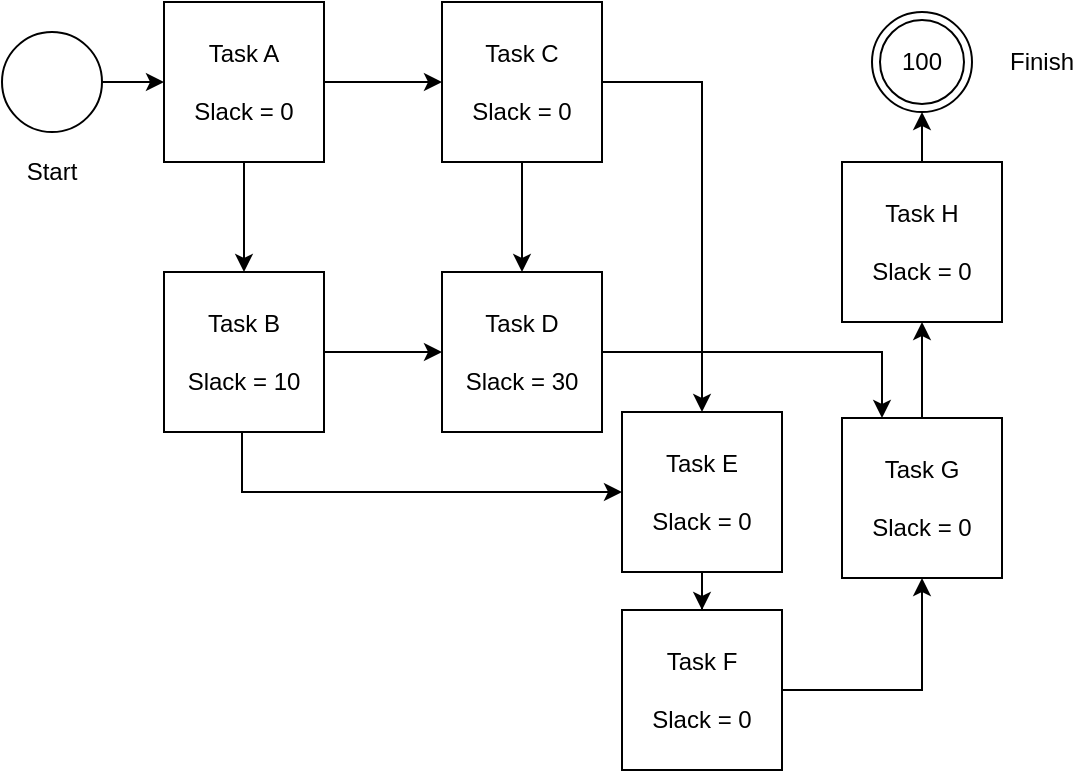 <mxfile version="12.9.14" type="device" pages="2"><diagram id="ynvbC3DxwVDtRA161B56" name="Page-1"><mxGraphModel dx="1038" dy="499" grid="1" gridSize="10" guides="1" tooltips="1" connect="1" arrows="1" fold="1" page="1" pageScale="1" pageWidth="850" pageHeight="1100" math="0" shadow="0"><root><mxCell id="0"/><mxCell id="1" parent="0"/><mxCell id="TMq6pO0GyTAz63PQ2_n5-13" style="edgeStyle=orthogonalEdgeStyle;rounded=0;orthogonalLoop=1;jettySize=auto;html=1;entryX=0;entryY=0.5;entryDx=0;entryDy=0;" parent="1" source="TMq6pO0GyTAz63PQ2_n5-2" target="TMq6pO0GyTAz63PQ2_n5-5" edge="1"><mxGeometry relative="1" as="geometry"/></mxCell><mxCell id="TMq6pO0GyTAz63PQ2_n5-2" value="" style="ellipse;whiteSpace=wrap;html=1;aspect=fixed;" parent="1" vertex="1"><mxGeometry x="100" y="30" width="50" height="50" as="geometry"/></mxCell><mxCell id="TMq6pO0GyTAz63PQ2_n5-3" value="100" style="ellipse;shape=doubleEllipse;whiteSpace=wrap;html=1;aspect=fixed;" parent="1" vertex="1"><mxGeometry x="535" y="20" width="50" height="50" as="geometry"/></mxCell><mxCell id="TMq6pO0GyTAz63PQ2_n5-14" style="edgeStyle=orthogonalEdgeStyle;rounded=0;orthogonalLoop=1;jettySize=auto;html=1;entryX=0.5;entryY=0;entryDx=0;entryDy=0;" parent="1" source="TMq6pO0GyTAz63PQ2_n5-5" target="TMq6pO0GyTAz63PQ2_n5-6" edge="1"><mxGeometry relative="1" as="geometry"/></mxCell><mxCell id="TMq6pO0GyTAz63PQ2_n5-15" style="edgeStyle=orthogonalEdgeStyle;rounded=0;orthogonalLoop=1;jettySize=auto;html=1;entryX=0;entryY=0.5;entryDx=0;entryDy=0;" parent="1" source="TMq6pO0GyTAz63PQ2_n5-5" target="TMq6pO0GyTAz63PQ2_n5-8" edge="1"><mxGeometry relative="1" as="geometry"/></mxCell><mxCell id="TMq6pO0GyTAz63PQ2_n5-5" value="Task A&lt;br&gt;&lt;br&gt;Slack = 0" style="whiteSpace=wrap;html=1;aspect=fixed;" parent="1" vertex="1"><mxGeometry x="181" y="15" width="80" height="80" as="geometry"/></mxCell><mxCell id="TMq6pO0GyTAz63PQ2_n5-17" style="edgeStyle=orthogonalEdgeStyle;rounded=0;orthogonalLoop=1;jettySize=auto;html=1;entryX=0;entryY=0.5;entryDx=0;entryDy=0;" parent="1" source="TMq6pO0GyTAz63PQ2_n5-6" target="TMq6pO0GyTAz63PQ2_n5-7" edge="1"><mxGeometry relative="1" as="geometry"/></mxCell><mxCell id="TMq6pO0GyTAz63PQ2_n5-19" style="edgeStyle=orthogonalEdgeStyle;rounded=0;orthogonalLoop=1;jettySize=auto;html=1;" parent="1" source="TMq6pO0GyTAz63PQ2_n5-6" target="TMq6pO0GyTAz63PQ2_n5-9" edge="1"><mxGeometry relative="1" as="geometry"><Array as="points"><mxPoint x="220" y="260"/></Array></mxGeometry></mxCell><mxCell id="TMq6pO0GyTAz63PQ2_n5-6" value="Task B&lt;br&gt;&lt;br&gt;Slack = 10" style="whiteSpace=wrap;html=1;aspect=fixed;" parent="1" vertex="1"><mxGeometry x="181" y="150" width="80" height="80" as="geometry"/></mxCell><mxCell id="TMq6pO0GyTAz63PQ2_n5-24" style="edgeStyle=orthogonalEdgeStyle;rounded=0;orthogonalLoop=1;jettySize=auto;html=1;entryX=0.25;entryY=0;entryDx=0;entryDy=0;" parent="1" source="TMq6pO0GyTAz63PQ2_n5-7" target="TMq6pO0GyTAz63PQ2_n5-12" edge="1"><mxGeometry relative="1" as="geometry"/></mxCell><mxCell id="TMq6pO0GyTAz63PQ2_n5-7" value="Task D&lt;br&gt;&lt;br&gt;Slack = 30" style="whiteSpace=wrap;html=1;aspect=fixed;" parent="1" vertex="1"><mxGeometry x="320" y="150" width="80" height="80" as="geometry"/></mxCell><mxCell id="TMq6pO0GyTAz63PQ2_n5-16" style="edgeStyle=orthogonalEdgeStyle;rounded=0;orthogonalLoop=1;jettySize=auto;html=1;entryX=0.5;entryY=0;entryDx=0;entryDy=0;" parent="1" source="TMq6pO0GyTAz63PQ2_n5-8" target="TMq6pO0GyTAz63PQ2_n5-7" edge="1"><mxGeometry relative="1" as="geometry"/></mxCell><mxCell id="TMq6pO0GyTAz63PQ2_n5-18" style="edgeStyle=orthogonalEdgeStyle;rounded=0;orthogonalLoop=1;jettySize=auto;html=1;entryX=0.5;entryY=0;entryDx=0;entryDy=0;" parent="1" source="TMq6pO0GyTAz63PQ2_n5-8" target="TMq6pO0GyTAz63PQ2_n5-9" edge="1"><mxGeometry relative="1" as="geometry"/></mxCell><mxCell id="TMq6pO0GyTAz63PQ2_n5-8" value="Task C&lt;br&gt;&lt;br&gt;Slack = 0" style="whiteSpace=wrap;html=1;aspect=fixed;" parent="1" vertex="1"><mxGeometry x="320" y="15" width="80" height="80" as="geometry"/></mxCell><mxCell id="TMq6pO0GyTAz63PQ2_n5-20" style="edgeStyle=orthogonalEdgeStyle;rounded=0;orthogonalLoop=1;jettySize=auto;html=1;entryX=0.5;entryY=0;entryDx=0;entryDy=0;" parent="1" source="TMq6pO0GyTAz63PQ2_n5-9" target="TMq6pO0GyTAz63PQ2_n5-10" edge="1"><mxGeometry relative="1" as="geometry"/></mxCell><mxCell id="TMq6pO0GyTAz63PQ2_n5-9" value="Task E&lt;br&gt;&lt;br&gt;Slack = 0" style="whiteSpace=wrap;html=1;aspect=fixed;" parent="1" vertex="1"><mxGeometry x="410" y="220" width="80" height="80" as="geometry"/></mxCell><mxCell id="TMq6pO0GyTAz63PQ2_n5-22" style="edgeStyle=orthogonalEdgeStyle;rounded=0;orthogonalLoop=1;jettySize=auto;html=1;entryX=0.5;entryY=1;entryDx=0;entryDy=0;" parent="1" source="TMq6pO0GyTAz63PQ2_n5-10" target="TMq6pO0GyTAz63PQ2_n5-12" edge="1"><mxGeometry relative="1" as="geometry"/></mxCell><mxCell id="TMq6pO0GyTAz63PQ2_n5-10" value="Task F&lt;br&gt;&lt;br&gt;Slack = 0" style="whiteSpace=wrap;html=1;aspect=fixed;" parent="1" vertex="1"><mxGeometry x="410" y="319" width="80" height="80" as="geometry"/></mxCell><mxCell id="TMq6pO0GyTAz63PQ2_n5-25" style="edgeStyle=orthogonalEdgeStyle;rounded=0;orthogonalLoop=1;jettySize=auto;html=1;entryX=0.5;entryY=1;entryDx=0;entryDy=0;" parent="1" source="TMq6pO0GyTAz63PQ2_n5-11" target="TMq6pO0GyTAz63PQ2_n5-3" edge="1"><mxGeometry relative="1" as="geometry"/></mxCell><mxCell id="TMq6pO0GyTAz63PQ2_n5-11" value="Task H&lt;br&gt;&lt;br&gt;Slack = 0" style="whiteSpace=wrap;html=1;aspect=fixed;" parent="1" vertex="1"><mxGeometry x="520" y="95" width="80" height="80" as="geometry"/></mxCell><mxCell id="TMq6pO0GyTAz63PQ2_n5-23" style="edgeStyle=orthogonalEdgeStyle;rounded=0;orthogonalLoop=1;jettySize=auto;html=1;entryX=0.5;entryY=1;entryDx=0;entryDy=0;" parent="1" source="TMq6pO0GyTAz63PQ2_n5-12" target="TMq6pO0GyTAz63PQ2_n5-11" edge="1"><mxGeometry relative="1" as="geometry"/></mxCell><mxCell id="TMq6pO0GyTAz63PQ2_n5-12" value="Task G&lt;br&gt;&lt;br&gt;Slack = 0" style="whiteSpace=wrap;html=1;aspect=fixed;" parent="1" vertex="1"><mxGeometry x="520" y="223" width="80" height="80" as="geometry"/></mxCell><mxCell id="jH5MiLqpnZKsBUxzCixW-1" value="Start" style="text;html=1;strokeColor=none;fillColor=none;align=center;verticalAlign=middle;whiteSpace=wrap;rounded=0;" vertex="1" parent="1"><mxGeometry x="105" y="90" width="40" height="20" as="geometry"/></mxCell><mxCell id="jH5MiLqpnZKsBUxzCixW-2" value="Finish" style="text;html=1;strokeColor=none;fillColor=none;align=center;verticalAlign=middle;whiteSpace=wrap;rounded=0;" vertex="1" parent="1"><mxGeometry x="600" y="35" width="40" height="20" as="geometry"/></mxCell></root></mxGraphModel></diagram><diagram id="2ziSnobWy0XazcTon8tH" name="Page-2"><mxGraphModel dx="1160" dy="499" grid="1" gridSize="10" guides="1" tooltips="1" connect="1" arrows="1" fold="1" page="1" pageScale="1" pageWidth="850" pageHeight="1100" math="0" shadow="0"><root><mxCell id="TJ9BJ4teGdmvOhFdqDKn-0"/><mxCell id="TJ9BJ4teGdmvOhFdqDKn-1" parent="TJ9BJ4teGdmvOhFdqDKn-0"/><mxCell id="TJ9BJ4teGdmvOhFdqDKn-2" style="edgeStyle=orthogonalEdgeStyle;rounded=0;orthogonalLoop=1;jettySize=auto;html=1;entryX=0;entryY=0.5;entryDx=0;entryDy=0;" edge="1" parent="TJ9BJ4teGdmvOhFdqDKn-1" source="TJ9BJ4teGdmvOhFdqDKn-3" target="TJ9BJ4teGdmvOhFdqDKn-7"><mxGeometry relative="1" as="geometry"/></mxCell><mxCell id="TJ9BJ4teGdmvOhFdqDKn-3" value="" style="ellipse;whiteSpace=wrap;html=1;aspect=fixed;" vertex="1" parent="TJ9BJ4teGdmvOhFdqDKn-1"><mxGeometry x="100" y="30" width="50" height="50" as="geometry"/></mxCell><mxCell id="TJ9BJ4teGdmvOhFdqDKn-4" value="" style="ellipse;shape=doubleEllipse;whiteSpace=wrap;html=1;aspect=fixed;" vertex="1" parent="TJ9BJ4teGdmvOhFdqDKn-1"><mxGeometry x="535" y="20" width="50" height="50" as="geometry"/></mxCell><mxCell id="TJ9BJ4teGdmvOhFdqDKn-5" style="edgeStyle=orthogonalEdgeStyle;rounded=0;orthogonalLoop=1;jettySize=auto;html=1;entryX=0.5;entryY=0;entryDx=0;entryDy=0;" edge="1" parent="TJ9BJ4teGdmvOhFdqDKn-1" source="TJ9BJ4teGdmvOhFdqDKn-7" target="TJ9BJ4teGdmvOhFdqDKn-10"><mxGeometry relative="1" as="geometry"/></mxCell><mxCell id="TJ9BJ4teGdmvOhFdqDKn-6" style="edgeStyle=orthogonalEdgeStyle;rounded=0;orthogonalLoop=1;jettySize=auto;html=1;entryX=0;entryY=0.5;entryDx=0;entryDy=0;" edge="1" parent="TJ9BJ4teGdmvOhFdqDKn-1" source="TJ9BJ4teGdmvOhFdqDKn-7" target="TJ9BJ4teGdmvOhFdqDKn-15"><mxGeometry relative="1" as="geometry"/></mxCell><mxCell id="TJ9BJ4teGdmvOhFdqDKn-7" value="Task A" style="whiteSpace=wrap;html=1;aspect=fixed;" vertex="1" parent="TJ9BJ4teGdmvOhFdqDKn-1"><mxGeometry x="180" y="15" width="80" height="80" as="geometry"/></mxCell><mxCell id="TJ9BJ4teGdmvOhFdqDKn-8" style="edgeStyle=orthogonalEdgeStyle;rounded=0;orthogonalLoop=1;jettySize=auto;html=1;entryX=0;entryY=0.5;entryDx=0;entryDy=0;" edge="1" parent="TJ9BJ4teGdmvOhFdqDKn-1" source="TJ9BJ4teGdmvOhFdqDKn-10" target="TJ9BJ4teGdmvOhFdqDKn-12"><mxGeometry relative="1" as="geometry"/></mxCell><mxCell id="TJ9BJ4teGdmvOhFdqDKn-9" style="edgeStyle=orthogonalEdgeStyle;rounded=0;orthogonalLoop=1;jettySize=auto;html=1;" edge="1" parent="TJ9BJ4teGdmvOhFdqDKn-1" source="TJ9BJ4teGdmvOhFdqDKn-10" target="TJ9BJ4teGdmvOhFdqDKn-17"><mxGeometry relative="1" as="geometry"><Array as="points"><mxPoint x="220" y="260"/></Array></mxGeometry></mxCell><mxCell id="TJ9BJ4teGdmvOhFdqDKn-10" value="Task B" style="whiteSpace=wrap;html=1;aspect=fixed;" vertex="1" parent="TJ9BJ4teGdmvOhFdqDKn-1"><mxGeometry x="180" y="150" width="80" height="80" as="geometry"/></mxCell><mxCell id="TJ9BJ4teGdmvOhFdqDKn-11" style="edgeStyle=orthogonalEdgeStyle;rounded=0;orthogonalLoop=1;jettySize=auto;html=1;entryX=0.25;entryY=0;entryDx=0;entryDy=0;" edge="1" parent="TJ9BJ4teGdmvOhFdqDKn-1" source="TJ9BJ4teGdmvOhFdqDKn-12" target="TJ9BJ4teGdmvOhFdqDKn-23"><mxGeometry relative="1" as="geometry"/></mxCell><mxCell id="TJ9BJ4teGdmvOhFdqDKn-12" value="Task D" style="whiteSpace=wrap;html=1;aspect=fixed;" vertex="1" parent="TJ9BJ4teGdmvOhFdqDKn-1"><mxGeometry x="320" y="150" width="80" height="80" as="geometry"/></mxCell><mxCell id="TJ9BJ4teGdmvOhFdqDKn-13" style="edgeStyle=orthogonalEdgeStyle;rounded=0;orthogonalLoop=1;jettySize=auto;html=1;entryX=0.5;entryY=0;entryDx=0;entryDy=0;" edge="1" parent="TJ9BJ4teGdmvOhFdqDKn-1" source="TJ9BJ4teGdmvOhFdqDKn-15" target="TJ9BJ4teGdmvOhFdqDKn-12"><mxGeometry relative="1" as="geometry"/></mxCell><mxCell id="TJ9BJ4teGdmvOhFdqDKn-14" style="edgeStyle=orthogonalEdgeStyle;rounded=0;orthogonalLoop=1;jettySize=auto;html=1;entryX=0.5;entryY=0;entryDx=0;entryDy=0;" edge="1" parent="TJ9BJ4teGdmvOhFdqDKn-1" source="TJ9BJ4teGdmvOhFdqDKn-15" target="TJ9BJ4teGdmvOhFdqDKn-17"><mxGeometry relative="1" as="geometry"/></mxCell><mxCell id="TJ9BJ4teGdmvOhFdqDKn-15" value="Task C" style="whiteSpace=wrap;html=1;aspect=fixed;" vertex="1" parent="TJ9BJ4teGdmvOhFdqDKn-1"><mxGeometry x="320" y="15" width="80" height="80" as="geometry"/></mxCell><mxCell id="TJ9BJ4teGdmvOhFdqDKn-16" style="edgeStyle=orthogonalEdgeStyle;rounded=0;orthogonalLoop=1;jettySize=auto;html=1;entryX=0.5;entryY=0;entryDx=0;entryDy=0;" edge="1" parent="TJ9BJ4teGdmvOhFdqDKn-1" source="TJ9BJ4teGdmvOhFdqDKn-17" target="TJ9BJ4teGdmvOhFdqDKn-19"><mxGeometry relative="1" as="geometry"/></mxCell><mxCell id="TJ9BJ4teGdmvOhFdqDKn-17" value="Task E" style="whiteSpace=wrap;html=1;aspect=fixed;" vertex="1" parent="TJ9BJ4teGdmvOhFdqDKn-1"><mxGeometry x="410" y="220" width="80" height="80" as="geometry"/></mxCell><mxCell id="TJ9BJ4teGdmvOhFdqDKn-18" style="edgeStyle=orthogonalEdgeStyle;rounded=0;orthogonalLoop=1;jettySize=auto;html=1;entryX=0.5;entryY=1;entryDx=0;entryDy=0;" edge="1" parent="TJ9BJ4teGdmvOhFdqDKn-1" source="TJ9BJ4teGdmvOhFdqDKn-19" target="TJ9BJ4teGdmvOhFdqDKn-23"><mxGeometry relative="1" as="geometry"/></mxCell><mxCell id="TJ9BJ4teGdmvOhFdqDKn-19" value="Task F" style="whiteSpace=wrap;html=1;aspect=fixed;" vertex="1" parent="TJ9BJ4teGdmvOhFdqDKn-1"><mxGeometry x="410" y="319" width="80" height="80" as="geometry"/></mxCell><mxCell id="TJ9BJ4teGdmvOhFdqDKn-20" style="edgeStyle=orthogonalEdgeStyle;rounded=0;orthogonalLoop=1;jettySize=auto;html=1;entryX=0.5;entryY=1;entryDx=0;entryDy=0;" edge="1" parent="TJ9BJ4teGdmvOhFdqDKn-1" source="TJ9BJ4teGdmvOhFdqDKn-21" target="TJ9BJ4teGdmvOhFdqDKn-4"><mxGeometry relative="1" as="geometry"/></mxCell><mxCell id="TJ9BJ4teGdmvOhFdqDKn-21" value="Task H" style="whiteSpace=wrap;html=1;aspect=fixed;" vertex="1" parent="TJ9BJ4teGdmvOhFdqDKn-1"><mxGeometry x="520" y="95" width="80" height="80" as="geometry"/></mxCell><mxCell id="TJ9BJ4teGdmvOhFdqDKn-22" style="edgeStyle=orthogonalEdgeStyle;rounded=0;orthogonalLoop=1;jettySize=auto;html=1;entryX=0.5;entryY=1;entryDx=0;entryDy=0;" edge="1" parent="TJ9BJ4teGdmvOhFdqDKn-1" source="TJ9BJ4teGdmvOhFdqDKn-23" target="TJ9BJ4teGdmvOhFdqDKn-21"><mxGeometry relative="1" as="geometry"/></mxCell><mxCell id="TJ9BJ4teGdmvOhFdqDKn-23" value="Task G" style="whiteSpace=wrap;html=1;aspect=fixed;" vertex="1" parent="TJ9BJ4teGdmvOhFdqDKn-1"><mxGeometry x="520" y="223" width="80" height="80" as="geometry"/></mxCell></root></mxGraphModel></diagram></mxfile>
